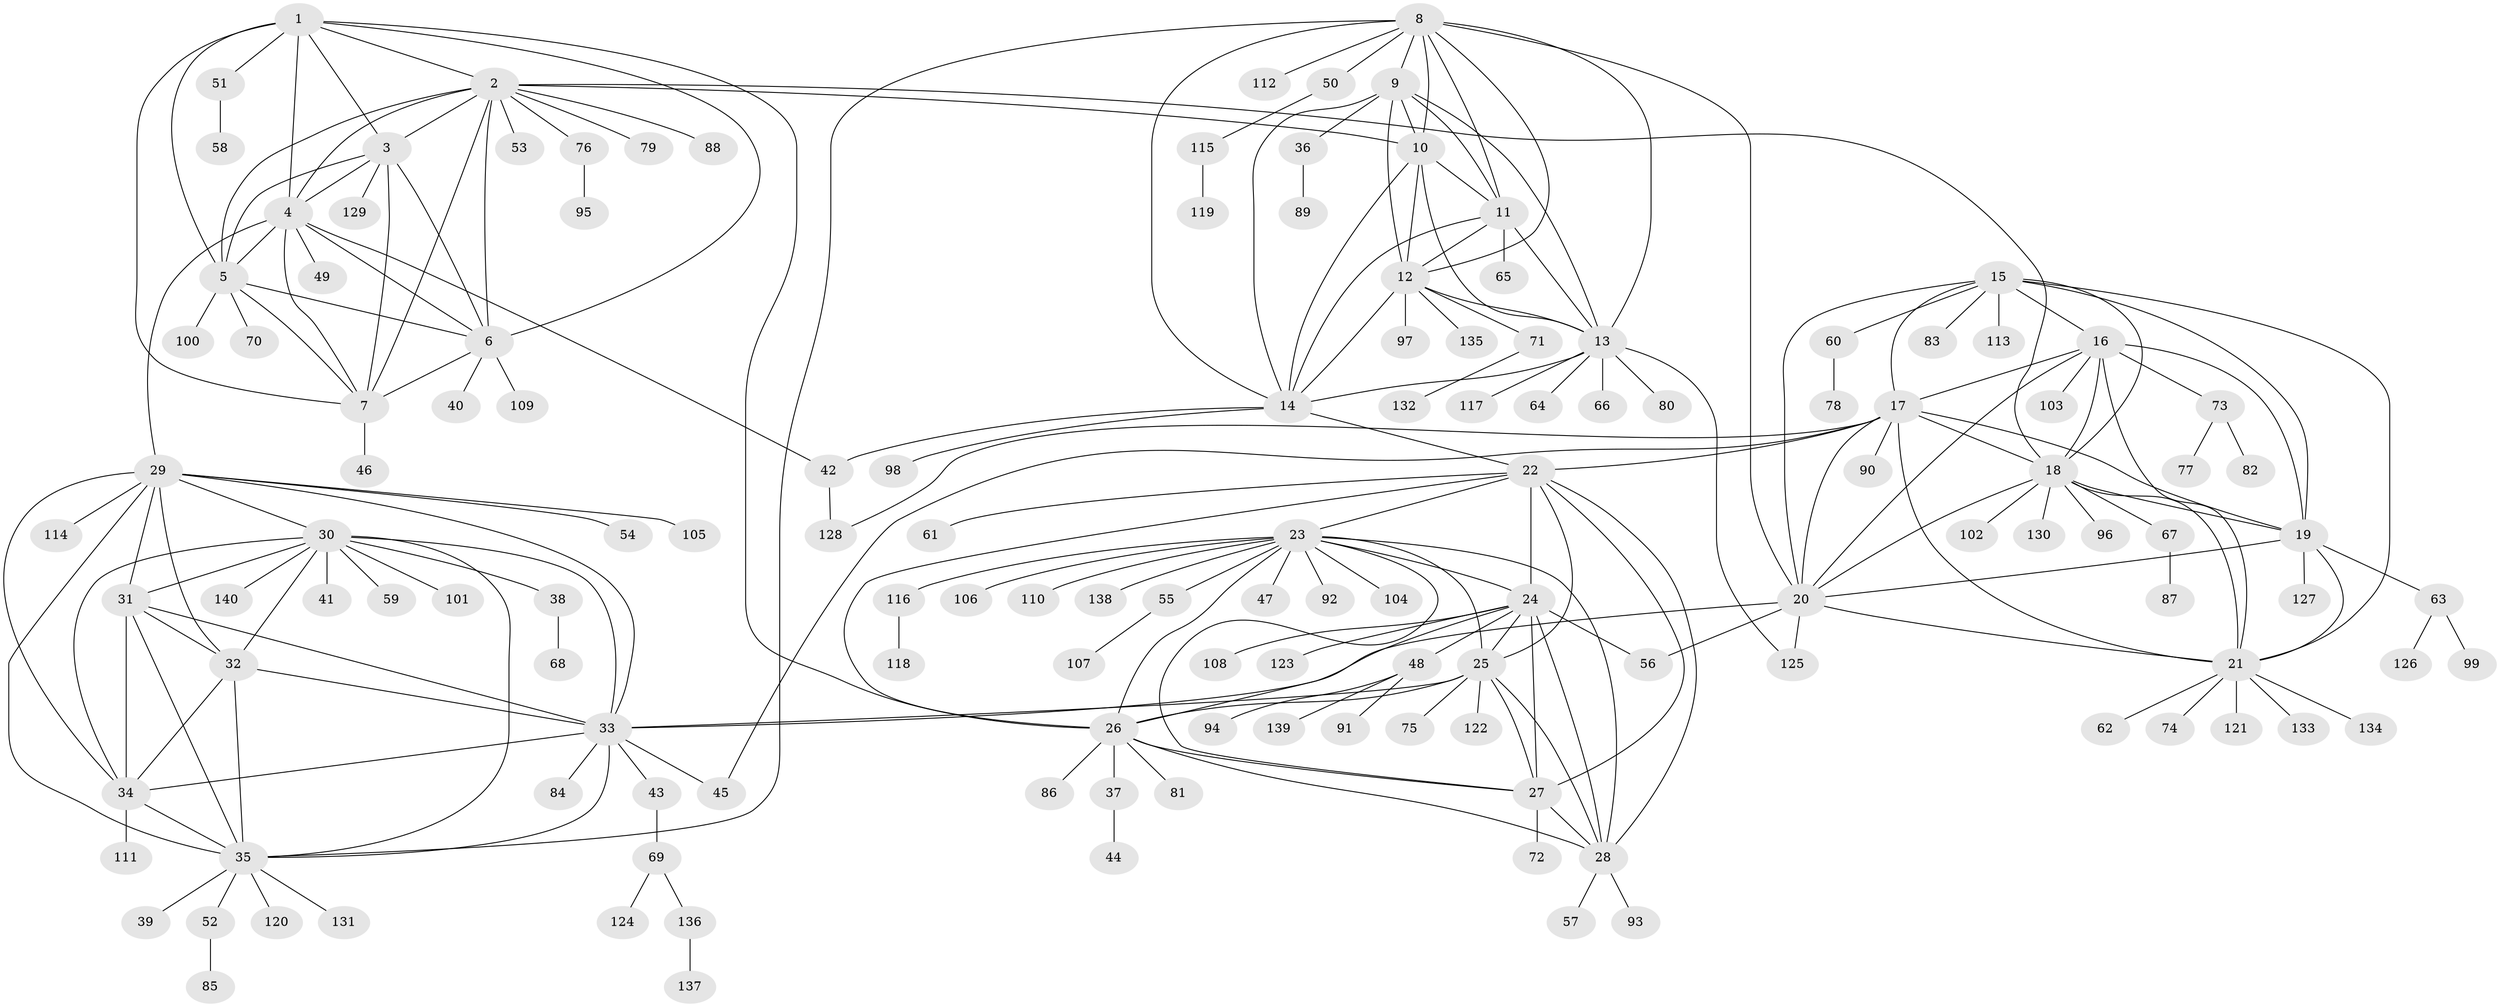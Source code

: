 // coarse degree distribution, {5: 0.047058823529411764, 9: 0.03529411764705882, 4: 0.011764705882352941, 13: 0.011764705882352941, 1: 0.6235294117647059, 12: 0.023529411764705882, 7: 0.08235294117647059, 2: 0.07058823529411765, 8: 0.023529411764705882, 3: 0.023529411764705882, 6: 0.047058823529411764}
// Generated by graph-tools (version 1.1) at 2025/37/03/04/25 23:37:48]
// undirected, 140 vertices, 225 edges
graph export_dot {
  node [color=gray90,style=filled];
  1;
  2;
  3;
  4;
  5;
  6;
  7;
  8;
  9;
  10;
  11;
  12;
  13;
  14;
  15;
  16;
  17;
  18;
  19;
  20;
  21;
  22;
  23;
  24;
  25;
  26;
  27;
  28;
  29;
  30;
  31;
  32;
  33;
  34;
  35;
  36;
  37;
  38;
  39;
  40;
  41;
  42;
  43;
  44;
  45;
  46;
  47;
  48;
  49;
  50;
  51;
  52;
  53;
  54;
  55;
  56;
  57;
  58;
  59;
  60;
  61;
  62;
  63;
  64;
  65;
  66;
  67;
  68;
  69;
  70;
  71;
  72;
  73;
  74;
  75;
  76;
  77;
  78;
  79;
  80;
  81;
  82;
  83;
  84;
  85;
  86;
  87;
  88;
  89;
  90;
  91;
  92;
  93;
  94;
  95;
  96;
  97;
  98;
  99;
  100;
  101;
  102;
  103;
  104;
  105;
  106;
  107;
  108;
  109;
  110;
  111;
  112;
  113;
  114;
  115;
  116;
  117;
  118;
  119;
  120;
  121;
  122;
  123;
  124;
  125;
  126;
  127;
  128;
  129;
  130;
  131;
  132;
  133;
  134;
  135;
  136;
  137;
  138;
  139;
  140;
  1 -- 2;
  1 -- 3;
  1 -- 4;
  1 -- 5;
  1 -- 6;
  1 -- 7;
  1 -- 26;
  1 -- 51;
  2 -- 3;
  2 -- 4;
  2 -- 5;
  2 -- 6;
  2 -- 7;
  2 -- 10;
  2 -- 18;
  2 -- 53;
  2 -- 76;
  2 -- 79;
  2 -- 88;
  3 -- 4;
  3 -- 5;
  3 -- 6;
  3 -- 7;
  3 -- 129;
  4 -- 5;
  4 -- 6;
  4 -- 7;
  4 -- 29;
  4 -- 42;
  4 -- 49;
  5 -- 6;
  5 -- 7;
  5 -- 70;
  5 -- 100;
  6 -- 7;
  6 -- 40;
  6 -- 109;
  7 -- 46;
  8 -- 9;
  8 -- 10;
  8 -- 11;
  8 -- 12;
  8 -- 13;
  8 -- 14;
  8 -- 20;
  8 -- 35;
  8 -- 50;
  8 -- 112;
  9 -- 10;
  9 -- 11;
  9 -- 12;
  9 -- 13;
  9 -- 14;
  9 -- 36;
  10 -- 11;
  10 -- 12;
  10 -- 13;
  10 -- 14;
  11 -- 12;
  11 -- 13;
  11 -- 14;
  11 -- 65;
  12 -- 13;
  12 -- 14;
  12 -- 71;
  12 -- 97;
  12 -- 135;
  13 -- 14;
  13 -- 64;
  13 -- 66;
  13 -- 80;
  13 -- 117;
  13 -- 125;
  14 -- 22;
  14 -- 42;
  14 -- 98;
  15 -- 16;
  15 -- 17;
  15 -- 18;
  15 -- 19;
  15 -- 20;
  15 -- 21;
  15 -- 60;
  15 -- 83;
  15 -- 113;
  16 -- 17;
  16 -- 18;
  16 -- 19;
  16 -- 20;
  16 -- 21;
  16 -- 73;
  16 -- 103;
  17 -- 18;
  17 -- 19;
  17 -- 20;
  17 -- 21;
  17 -- 22;
  17 -- 45;
  17 -- 90;
  17 -- 128;
  18 -- 19;
  18 -- 20;
  18 -- 21;
  18 -- 67;
  18 -- 96;
  18 -- 102;
  18 -- 130;
  19 -- 20;
  19 -- 21;
  19 -- 63;
  19 -- 127;
  20 -- 21;
  20 -- 33;
  20 -- 56;
  20 -- 125;
  21 -- 62;
  21 -- 74;
  21 -- 121;
  21 -- 133;
  21 -- 134;
  22 -- 23;
  22 -- 24;
  22 -- 25;
  22 -- 26;
  22 -- 27;
  22 -- 28;
  22 -- 61;
  23 -- 24;
  23 -- 25;
  23 -- 26;
  23 -- 27;
  23 -- 28;
  23 -- 47;
  23 -- 55;
  23 -- 92;
  23 -- 104;
  23 -- 106;
  23 -- 110;
  23 -- 116;
  23 -- 138;
  24 -- 25;
  24 -- 26;
  24 -- 27;
  24 -- 28;
  24 -- 48;
  24 -- 56;
  24 -- 108;
  24 -- 123;
  25 -- 26;
  25 -- 27;
  25 -- 28;
  25 -- 33;
  25 -- 75;
  25 -- 122;
  26 -- 27;
  26 -- 28;
  26 -- 37;
  26 -- 81;
  26 -- 86;
  27 -- 28;
  27 -- 72;
  28 -- 57;
  28 -- 93;
  29 -- 30;
  29 -- 31;
  29 -- 32;
  29 -- 33;
  29 -- 34;
  29 -- 35;
  29 -- 54;
  29 -- 105;
  29 -- 114;
  30 -- 31;
  30 -- 32;
  30 -- 33;
  30 -- 34;
  30 -- 35;
  30 -- 38;
  30 -- 41;
  30 -- 59;
  30 -- 101;
  30 -- 140;
  31 -- 32;
  31 -- 33;
  31 -- 34;
  31 -- 35;
  32 -- 33;
  32 -- 34;
  32 -- 35;
  33 -- 34;
  33 -- 35;
  33 -- 43;
  33 -- 45;
  33 -- 84;
  34 -- 35;
  34 -- 111;
  35 -- 39;
  35 -- 52;
  35 -- 120;
  35 -- 131;
  36 -- 89;
  37 -- 44;
  38 -- 68;
  42 -- 128;
  43 -- 69;
  48 -- 91;
  48 -- 94;
  48 -- 139;
  50 -- 115;
  51 -- 58;
  52 -- 85;
  55 -- 107;
  60 -- 78;
  63 -- 99;
  63 -- 126;
  67 -- 87;
  69 -- 124;
  69 -- 136;
  71 -- 132;
  73 -- 77;
  73 -- 82;
  76 -- 95;
  115 -- 119;
  116 -- 118;
  136 -- 137;
}
